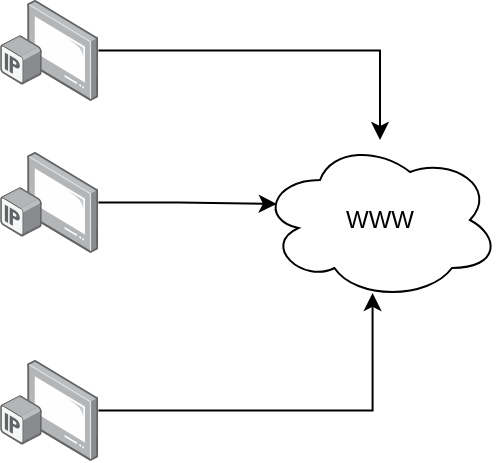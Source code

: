 <mxfile version="27.1.6">
  <diagram name="Page-1" id="I6Y-wbk0YoKE_FTUJRvd">
    <mxGraphModel dx="1251" dy="667" grid="1" gridSize="10" guides="1" tooltips="1" connect="1" arrows="1" fold="1" page="1" pageScale="1" pageWidth="850" pageHeight="1100" math="0" shadow="0">
      <root>
        <mxCell id="0" />
        <mxCell id="1" parent="0" />
        <mxCell id="Hzrix0PqcfKvZ3qZCdGW-1" value="WWW" style="ellipse;shape=cloud;whiteSpace=wrap;html=1;" vertex="1" parent="1">
          <mxGeometry x="170" y="200.0" width="120" height="80" as="geometry" />
        </mxCell>
        <mxCell id="Hzrix0PqcfKvZ3qZCdGW-9" style="edgeStyle=orthogonalEdgeStyle;rounded=0;orthogonalLoop=1;jettySize=auto;html=1;" edge="1" parent="1" source="Hzrix0PqcfKvZ3qZCdGW-6" target="Hzrix0PqcfKvZ3qZCdGW-1">
          <mxGeometry relative="1" as="geometry" />
        </mxCell>
        <mxCell id="Hzrix0PqcfKvZ3qZCdGW-6" value="" style="image;points=[];aspect=fixed;html=1;align=center;shadow=0;dashed=0;image=img/lib/allied_telesis/computer_and_terminals/IP_TV.svg;" vertex="1" parent="1">
          <mxGeometry x="40" y="130" width="49.2" height="50.4" as="geometry" />
        </mxCell>
        <mxCell id="Hzrix0PqcfKvZ3qZCdGW-8" value="" style="image;points=[];aspect=fixed;html=1;align=center;shadow=0;dashed=0;image=img/lib/allied_telesis/computer_and_terminals/IP_TV.svg;" vertex="1" parent="1">
          <mxGeometry x="40" y="310" width="49.2" height="50.4" as="geometry" />
        </mxCell>
        <mxCell id="Hzrix0PqcfKvZ3qZCdGW-11" style="edgeStyle=orthogonalEdgeStyle;rounded=0;orthogonalLoop=1;jettySize=auto;html=1;entryX=0.469;entryY=0.956;entryDx=0;entryDy=0;entryPerimeter=0;" edge="1" parent="1" source="Hzrix0PqcfKvZ3qZCdGW-8" target="Hzrix0PqcfKvZ3qZCdGW-1">
          <mxGeometry relative="1" as="geometry" />
        </mxCell>
        <mxCell id="Hzrix0PqcfKvZ3qZCdGW-14" style="edgeStyle=orthogonalEdgeStyle;rounded=0;orthogonalLoop=1;jettySize=auto;html=1;entryX=0.07;entryY=0.4;entryDx=0;entryDy=0;entryPerimeter=0;" edge="1" parent="1" source="Hzrix0PqcfKvZ3qZCdGW-13" target="Hzrix0PqcfKvZ3qZCdGW-1">
          <mxGeometry relative="1" as="geometry">
            <mxPoint x="180" y="235.2" as="targetPoint" />
          </mxGeometry>
        </mxCell>
        <mxCell id="Hzrix0PqcfKvZ3qZCdGW-13" value="" style="image;points=[];aspect=fixed;html=1;align=center;shadow=0;dashed=0;image=img/lib/allied_telesis/computer_and_terminals/IP_TV.svg;" vertex="1" parent="1">
          <mxGeometry x="40" y="206" width="49.2" height="50.4" as="geometry" />
        </mxCell>
      </root>
    </mxGraphModel>
  </diagram>
</mxfile>
